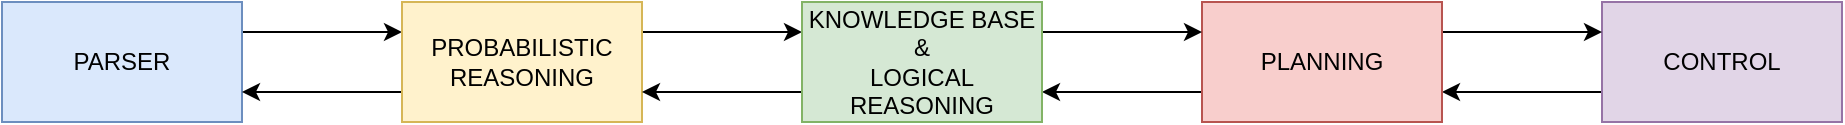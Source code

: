 <mxfile version="13.0.5" type="github" pages="2">
  <diagram id="bD53E8nyOGbHJpfK05qM" name="architecture">
    <mxGraphModel dx="1042" dy="662" grid="1" gridSize="10" guides="1" tooltips="1" connect="1" arrows="1" fold="1" page="1" pageScale="1" pageWidth="1100" pageHeight="850" math="0" shadow="0">
      <root>
        <mxCell id="0" />
        <mxCell id="1" parent="0" />
        <mxCell id="vB5PdZS5Am3R0Mzlf7GK-6" style="edgeStyle=orthogonalEdgeStyle;rounded=0;orthogonalLoop=1;jettySize=auto;html=1;exitX=1;exitY=0.25;exitDx=0;exitDy=0;entryX=0;entryY=0.25;entryDx=0;entryDy=0;" edge="1" parent="1" source="ScOtGIwUI5al1HmJdsSV-1" target="ScOtGIwUI5al1HmJdsSV-12">
          <mxGeometry relative="1" as="geometry" />
        </mxCell>
        <mxCell id="ScOtGIwUI5al1HmJdsSV-1" value="PARSER" style="rounded=0;whiteSpace=wrap;html=1;fillColor=#dae8fc;strokeColor=#6c8ebf;" vertex="1" parent="1">
          <mxGeometry x="80" y="160" width="120" height="60" as="geometry" />
        </mxCell>
        <mxCell id="vB5PdZS5Am3R0Mzlf7GK-16" style="edgeStyle=orthogonalEdgeStyle;rounded=0;orthogonalLoop=1;jettySize=auto;html=1;exitX=1;exitY=0.25;exitDx=0;exitDy=0;entryX=0;entryY=0.25;entryDx=0;entryDy=0;" edge="1" parent="1" source="ScOtGIwUI5al1HmJdsSV-12" target="vB5PdZS5Am3R0Mzlf7GK-3">
          <mxGeometry relative="1" as="geometry" />
        </mxCell>
        <mxCell id="vB5PdZS5Am3R0Mzlf7GK-20" style="edgeStyle=orthogonalEdgeStyle;rounded=0;orthogonalLoop=1;jettySize=auto;html=1;exitX=0;exitY=0.75;exitDx=0;exitDy=0;entryX=1;entryY=0.75;entryDx=0;entryDy=0;" edge="1" parent="1" source="ScOtGIwUI5al1HmJdsSV-12" target="ScOtGIwUI5al1HmJdsSV-1">
          <mxGeometry relative="1" as="geometry" />
        </mxCell>
        <mxCell id="ScOtGIwUI5al1HmJdsSV-12" value="PROBABILISTIC&lt;br&gt;REASONING" style="rounded=0;whiteSpace=wrap;html=1;fillColor=#fff2cc;strokeColor=#d6b656;" vertex="1" parent="1">
          <mxGeometry x="280" y="160" width="120" height="60" as="geometry" />
        </mxCell>
        <mxCell id="vB5PdZS5Am3R0Mzlf7GK-14" style="edgeStyle=orthogonalEdgeStyle;rounded=0;orthogonalLoop=1;jettySize=auto;html=1;exitX=0;exitY=0.75;exitDx=0;exitDy=0;entryX=1;entryY=0.75;entryDx=0;entryDy=0;" edge="1" parent="1" source="vB5PdZS5Am3R0Mzlf7GK-1" target="vB5PdZS5Am3R0Mzlf7GK-2">
          <mxGeometry relative="1" as="geometry" />
        </mxCell>
        <mxCell id="vB5PdZS5Am3R0Mzlf7GK-1" value="CONTROL" style="rounded=0;whiteSpace=wrap;html=1;fillColor=#e1d5e7;strokeColor=#9673a6;" vertex="1" parent="1">
          <mxGeometry x="880" y="160" width="120" height="60" as="geometry" />
        </mxCell>
        <mxCell id="vB5PdZS5Am3R0Mzlf7GK-13" style="edgeStyle=orthogonalEdgeStyle;rounded=0;orthogonalLoop=1;jettySize=auto;html=1;exitX=1;exitY=0.25;exitDx=0;exitDy=0;entryX=0;entryY=0.25;entryDx=0;entryDy=0;" edge="1" parent="1" source="vB5PdZS5Am3R0Mzlf7GK-2" target="vB5PdZS5Am3R0Mzlf7GK-1">
          <mxGeometry relative="1" as="geometry" />
        </mxCell>
        <mxCell id="vB5PdZS5Am3R0Mzlf7GK-18" style="edgeStyle=orthogonalEdgeStyle;rounded=0;orthogonalLoop=1;jettySize=auto;html=1;exitX=0;exitY=0.75;exitDx=0;exitDy=0;entryX=1;entryY=0.75;entryDx=0;entryDy=0;" edge="1" parent="1" source="vB5PdZS5Am3R0Mzlf7GK-2" target="vB5PdZS5Am3R0Mzlf7GK-3">
          <mxGeometry relative="1" as="geometry" />
        </mxCell>
        <mxCell id="vB5PdZS5Am3R0Mzlf7GK-2" value="PLANNING" style="rounded=0;whiteSpace=wrap;html=1;fillColor=#f8cecc;strokeColor=#b85450;" vertex="1" parent="1">
          <mxGeometry x="680" y="160" width="120" height="60" as="geometry" />
        </mxCell>
        <mxCell id="vB5PdZS5Am3R0Mzlf7GK-17" style="edgeStyle=orthogonalEdgeStyle;rounded=0;orthogonalLoop=1;jettySize=auto;html=1;exitX=1;exitY=0.25;exitDx=0;exitDy=0;entryX=0;entryY=0.25;entryDx=0;entryDy=0;" edge="1" parent="1" source="vB5PdZS5Am3R0Mzlf7GK-3" target="vB5PdZS5Am3R0Mzlf7GK-2">
          <mxGeometry relative="1" as="geometry" />
        </mxCell>
        <mxCell id="vB5PdZS5Am3R0Mzlf7GK-19" style="edgeStyle=orthogonalEdgeStyle;rounded=0;orthogonalLoop=1;jettySize=auto;html=1;exitX=0;exitY=0.75;exitDx=0;exitDy=0;entryX=1;entryY=0.75;entryDx=0;entryDy=0;" edge="1" parent="1" source="vB5PdZS5Am3R0Mzlf7GK-3" target="ScOtGIwUI5al1HmJdsSV-12">
          <mxGeometry relative="1" as="geometry" />
        </mxCell>
        <mxCell id="vB5PdZS5Am3R0Mzlf7GK-3" value="KNOWLEDGE BASE &amp;amp; &lt;br&gt;LOGICAL&lt;br&gt;REASONING" style="rounded=0;whiteSpace=wrap;html=1;fillColor=#d5e8d4;strokeColor=#82b366;" vertex="1" parent="1">
          <mxGeometry x="480" y="160" width="120" height="60" as="geometry" />
        </mxCell>
      </root>
    </mxGraphModel>
  </diagram>
  <diagram id="wTohVuKzUihbxb-eSNx3" name="word2vec">
    <mxGraphModel dx="1042" dy="662" grid="1" gridSize="10" guides="1" tooltips="1" connect="1" arrows="1" fold="1" page="1" pageScale="1" pageWidth="1100" pageHeight="850" math="1" shadow="0">
      <root>
        <mxCell id="3RL4X9vnwLKiUC88pM-W-0" />
        <mxCell id="3RL4X9vnwLKiUC88pM-W-1" parent="3RL4X9vnwLKiUC88pM-W-0" />
      </root>
    </mxGraphModel>
  </diagram>
</mxfile>
